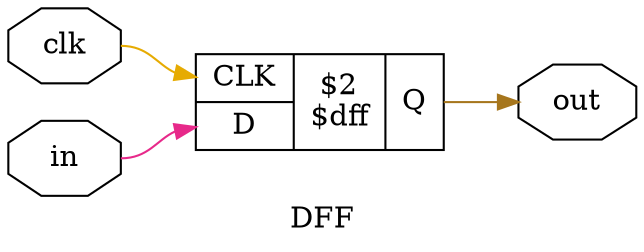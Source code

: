 digraph "DFF" {
label="DFF";
rankdir="LR";
remincross=true;
n1 [ shape=octagon, label="clk", color="black", fontcolor="black" ];
n2 [ shape=octagon, label="in", color="black", fontcolor="black" ];
n3 [ shape=octagon, label="out", color="black", fontcolor="black" ];
{ rank="source"; n1; n2;}
{ rank="sink"; n3;}
c7 [ shape=record, label="{{<p4> CLK|<p5> D}|$2\n$dff|{<p6> Q}}" ];
n1:e -> c7:p4:w [colorscheme="dark28", color="6", fontcolor="6", label=""];
n2:e -> c7:p5:w [colorscheme="dark28", color="4", fontcolor="4", label=""];
c7:p6:e -> n3:w [colorscheme="dark28", color="7", fontcolor="7", label=""];
}
